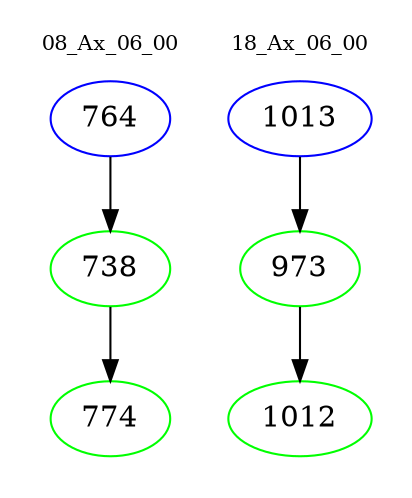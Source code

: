 digraph{
subgraph cluster_0 {
color = white
label = "08_Ax_06_00";
fontsize=10;
T0_764 [label="764", color="blue"]
T0_764 -> T0_738 [color="black"]
T0_738 [label="738", color="green"]
T0_738 -> T0_774 [color="black"]
T0_774 [label="774", color="green"]
}
subgraph cluster_1 {
color = white
label = "18_Ax_06_00";
fontsize=10;
T1_1013 [label="1013", color="blue"]
T1_1013 -> T1_973 [color="black"]
T1_973 [label="973", color="green"]
T1_973 -> T1_1012 [color="black"]
T1_1012 [label="1012", color="green"]
}
}
